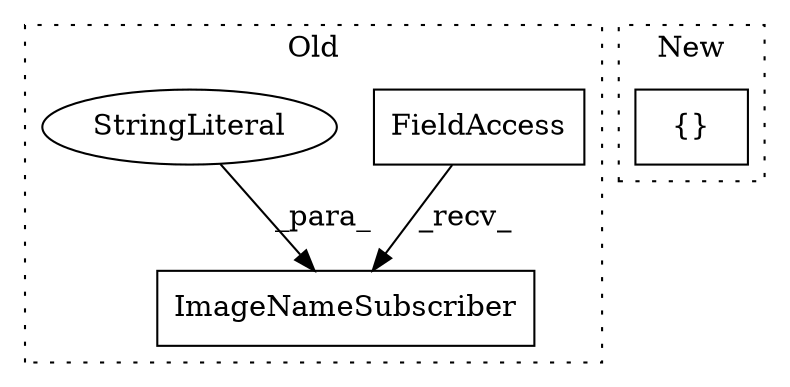 digraph G {
subgraph cluster0 {
1 [label="ImageNameSubscriber" a="32" s="1727,1837" l="20,1" shape="box"];
3 [label="FieldAccess" a="22" s="1705" l="12" shape="box"];
4 [label="StringLiteral" a="45" s="1776" l="61" shape="ellipse"];
label = "Old";
style="dotted";
}
subgraph cluster1 {
2 [label="{}" a="4" s="1616" l="2" shape="box"];
label = "New";
style="dotted";
}
3 -> 1 [label="_recv_"];
4 -> 1 [label="_para_"];
}